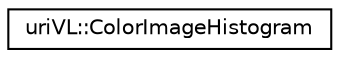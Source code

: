 digraph "Graphical Class Hierarchy"
{
  edge [fontname="Helvetica",fontsize="10",labelfontname="Helvetica",labelfontsize="10"];
  node [fontname="Helvetica",fontsize="10",shape=record];
  rankdir="LR";
  Node1 [label="uriVL::ColorImageHistogram",height=0.2,width=0.4,color="black", fillcolor="white", style="filled",URL="$classuriVL_1_1ColorImageHistogram.html",tooltip="So far only a place holder for the ColorImageHistogram class. "];
}
